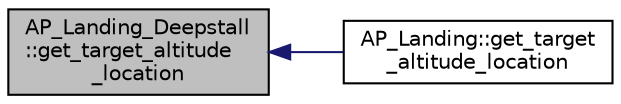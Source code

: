 digraph "AP_Landing_Deepstall::get_target_altitude_location"
{
 // INTERACTIVE_SVG=YES
  edge [fontname="Helvetica",fontsize="10",labelfontname="Helvetica",labelfontsize="10"];
  node [fontname="Helvetica",fontsize="10",shape=record];
  rankdir="LR";
  Node1 [label="AP_Landing_Deepstall\l::get_target_altitude\l_location",height=0.2,width=0.4,color="black", fillcolor="grey75", style="filled", fontcolor="black"];
  Node1 -> Node2 [dir="back",color="midnightblue",fontsize="10",style="solid",fontname="Helvetica"];
  Node2 [label="AP_Landing::get_target\l_altitude_location",height=0.2,width=0.4,color="black", fillcolor="white", style="filled",URL="$classAP__Landing.html#a650c4134c861067c968146d84af86e39"];
}
